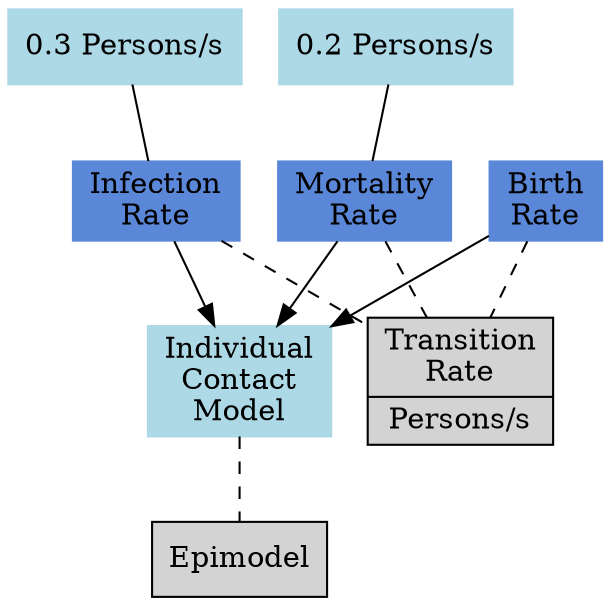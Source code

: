 digraph G {
  splines=false
  #fontsize=10
  #edge[weight=.2]
  #ratio=0.25
  #scale="10:1"
  #size=5,2
  pack="true"
  #rankdir="LR"
  edge [dir="none"]
  node [shape="record", style="filled"]
  ind -> epi [style="dashed"]
  inf-> ind [dir="right"]
  thirty -> inf
  twenty -> mort
  mort -> ind  [dir="right"]
  mort -> rate [style="dashed"]
  inf -> rate [style="dashed"]
  birth -> rate [style="dashed"]
  birth -> ind [dir="right"]

  
  epi [label="Epimodel", pos="1,1"]
  rate [label="{Transition\nRate|Persons/s}"]
  inf [label="Infection\nRate", color="#5a87d7"]
  mort [label="Mortality\nRate", color="#5a87d7"]
  node [color="lightblue"]
  ind [label="Individual\nContact\nModel",color="lightblue", pos="0,1"]
  birth [label="Birth\nRate",color="#5a87d7"]
  twenty [label="0.2 Persons/s", color="lightblue"]
  thirty [label="0.3 Persons/s", color="lightblue"]
}
